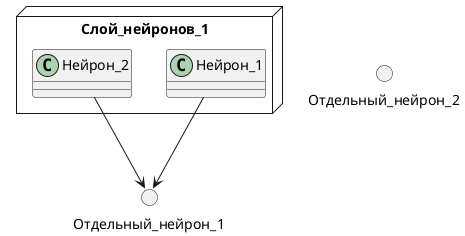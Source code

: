 @startuml

'component "Отдельный_нейрон_1" {
'    portin inputs
'    portout outputs
'}
'component "Отдельный_нейрон_2" {
'    portin inputs
'    portout outputs
'}
'
'node "Слой_нейронов_1" {
'    component "Нейрон_1" {
'        portin inputs
'        portout outputs
'    }
'    component "Нейрон_2" {
'        portin inputs
'        portout outputs
'    }
'}
'
'"Отдельный_нейрон_1" <-- "Нейрон_1"
'"Отдельный_нейрон_1" <-- "Нейрон_2"

() "Отдельный_нейрон_1"
() "Отдельный_нейрон_2"

node "Слой_нейронов_1" {
    "Нейрон_1" --> "Отдельный_нейрон_1"
    "Нейрон_2" --> "Отдельный_нейрон_1"
}

@enduml
